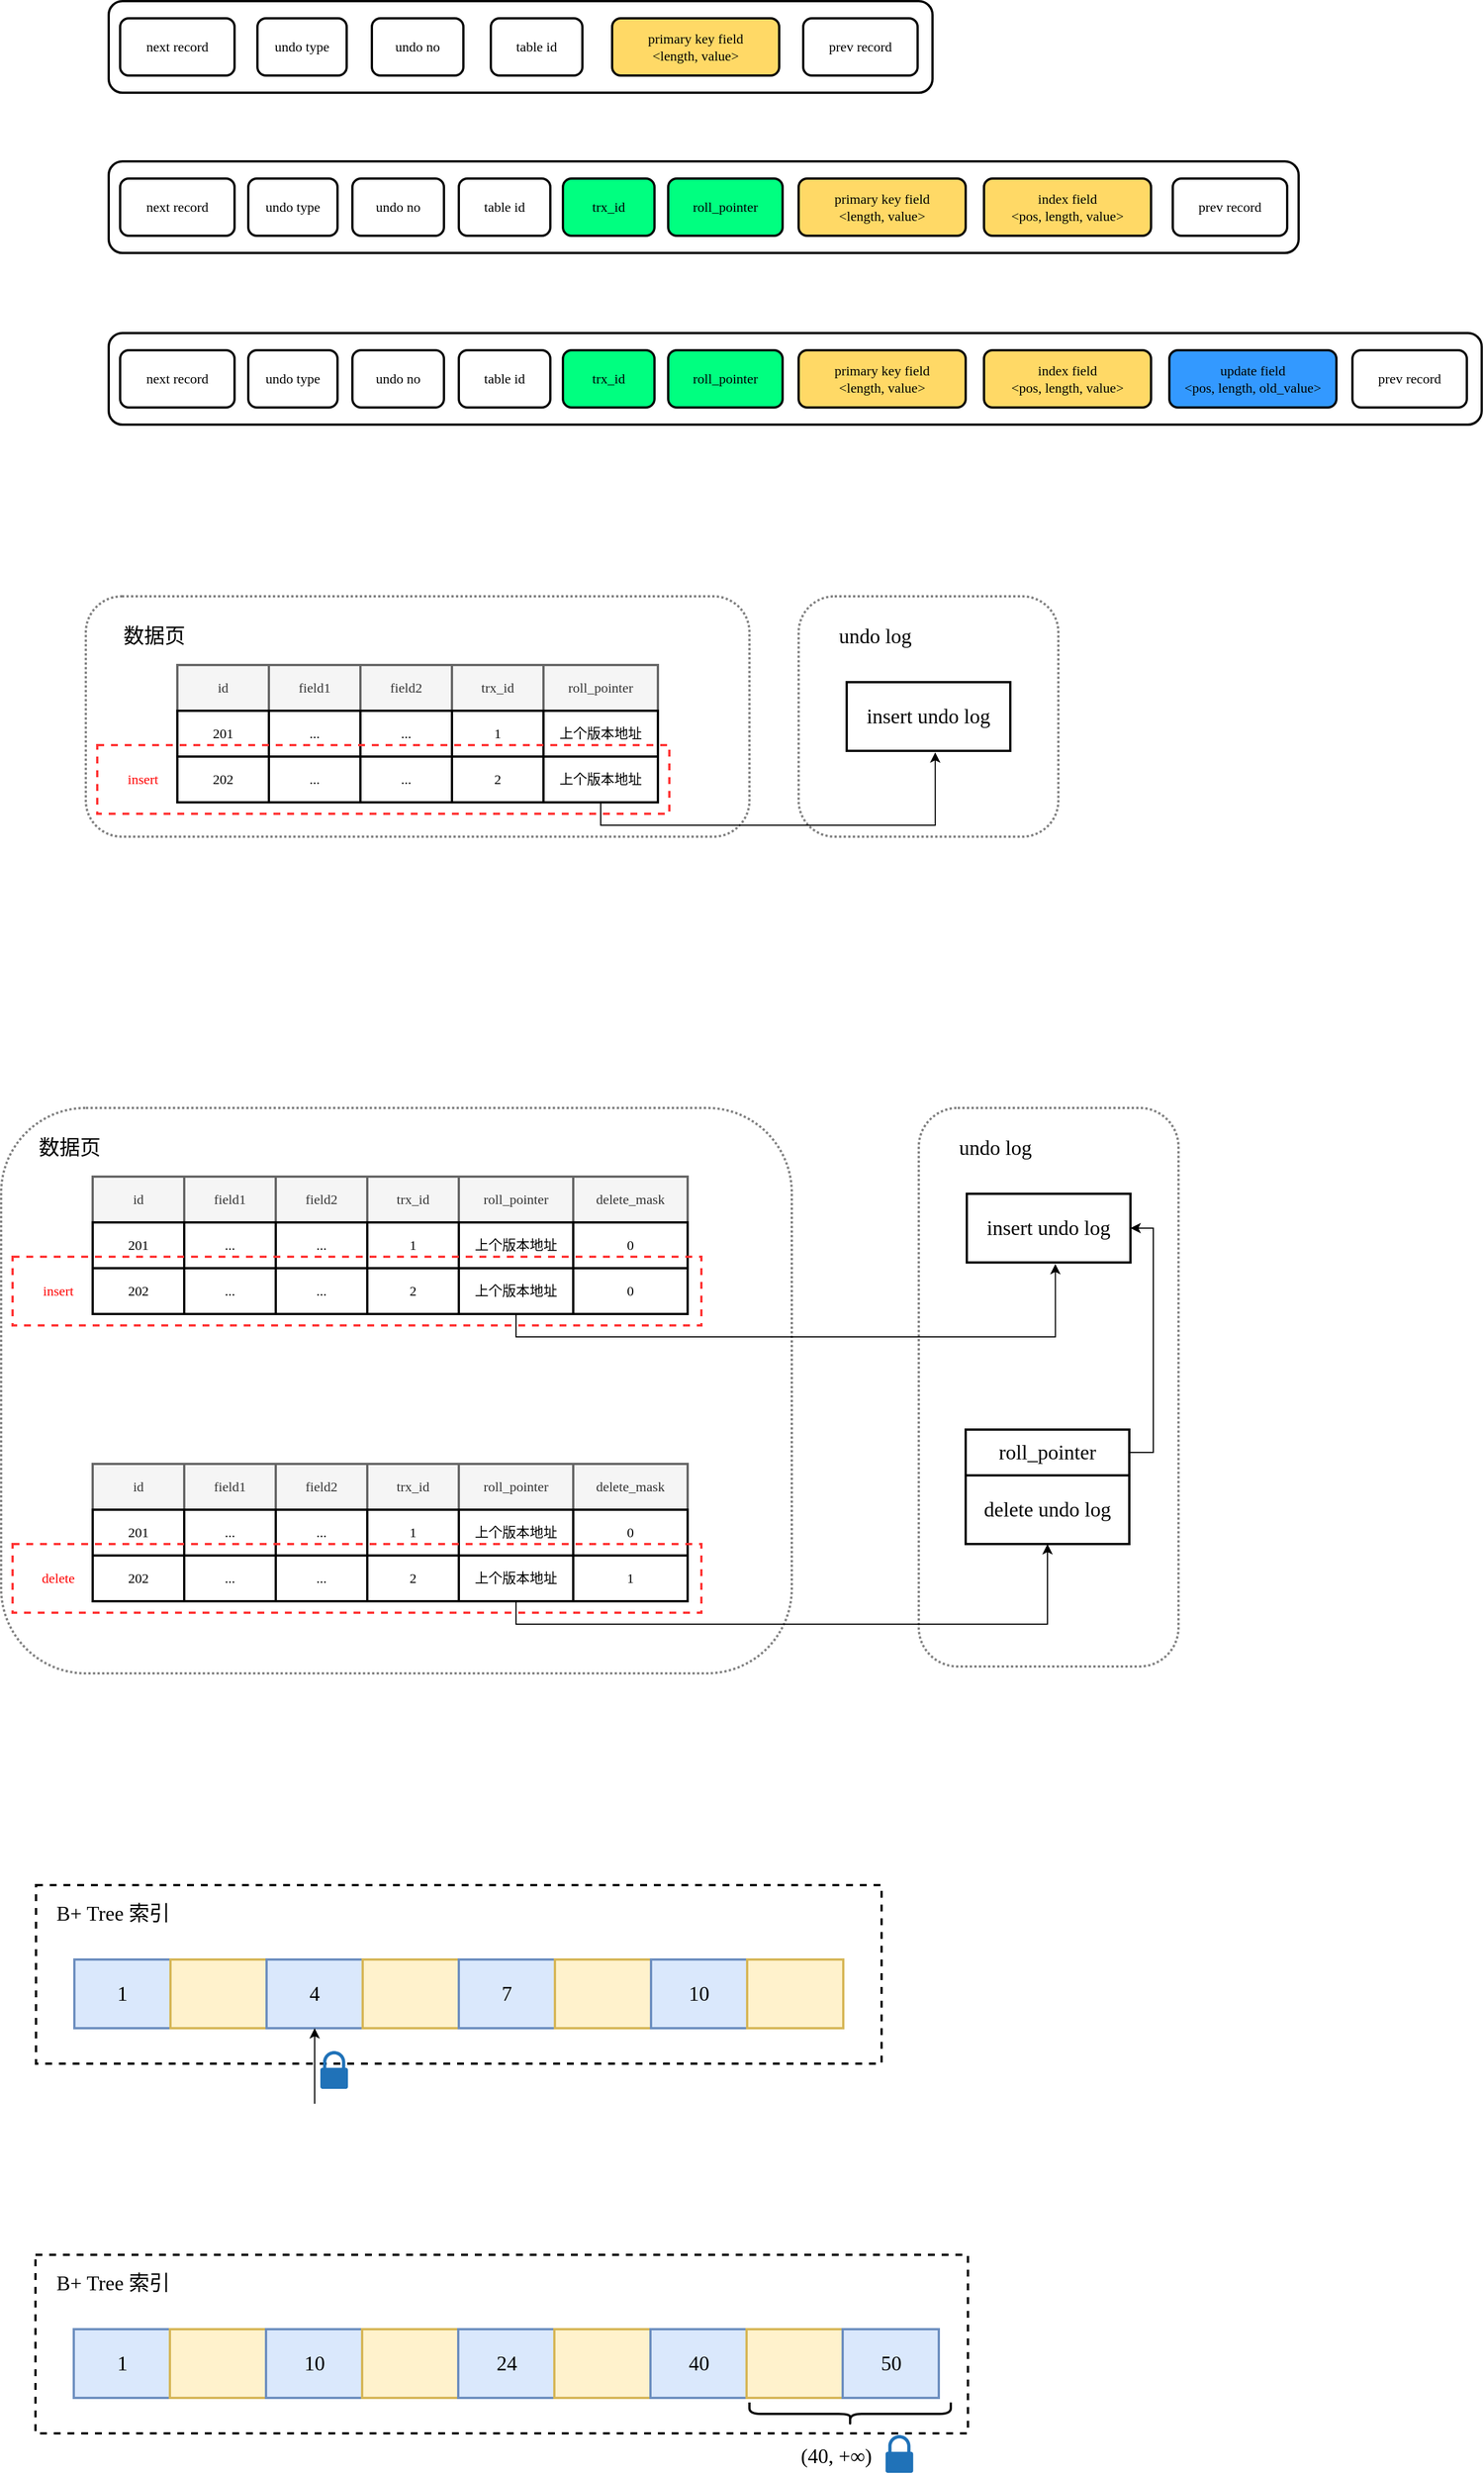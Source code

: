 <mxfile version="19.0.3" type="device"><diagram id="chcELP0rbx8NB6e9Hef-" name="第 1 页"><mxGraphModel dx="2020" dy="858" grid="0" gridSize="10" guides="1" tooltips="1" connect="1" arrows="1" fold="1" page="1" pageScale="1" pageWidth="827" pageHeight="1169" math="0" shadow="0"><root><mxCell id="0"/><mxCell id="1" parent="0"/><mxCell id="P3RtnVgOesvx5BsbfvP2-102" value="" style="rounded=1;whiteSpace=wrap;html=1;fontFamily=Comic Sans MS;strokeWidth=2;fillColor=none;dashed=1;dashPattern=1 1;strokeColor=#808080;" vertex="1" parent="1"><mxGeometry x="-64" y="1317" width="691" height="494" as="geometry"/></mxCell><mxCell id="P3RtnVgOesvx5BsbfvP2-29" value="" style="rounded=1;whiteSpace=wrap;html=1;strokeWidth=2;" vertex="1" parent="1"><mxGeometry x="30" y="640" width="1200" height="80" as="geometry"/></mxCell><mxCell id="P3RtnVgOesvx5BsbfvP2-30" value="next record" style="rounded=1;whiteSpace=wrap;html=1;strokeWidth=2;fontFamily=Comic Sans MS;" vertex="1" parent="1"><mxGeometry x="40" y="655" width="100" height="50" as="geometry"/></mxCell><mxCell id="P3RtnVgOesvx5BsbfvP2-31" value="undo type" style="rounded=1;whiteSpace=wrap;html=1;strokeWidth=2;fontFamily=Comic Sans MS;" vertex="1" parent="1"><mxGeometry x="152" y="655" width="78" height="50" as="geometry"/></mxCell><mxCell id="P3RtnVgOesvx5BsbfvP2-32" value="undo no" style="rounded=1;whiteSpace=wrap;html=1;strokeWidth=2;fontFamily=Comic Sans MS;" vertex="1" parent="1"><mxGeometry x="243" y="655" width="80" height="50" as="geometry"/></mxCell><mxCell id="P3RtnVgOesvx5BsbfvP2-33" value="table id" style="rounded=1;whiteSpace=wrap;html=1;strokeWidth=2;fontFamily=Comic Sans MS;" vertex="1" parent="1"><mxGeometry x="336" y="655" width="80" height="50" as="geometry"/></mxCell><mxCell id="P3RtnVgOesvx5BsbfvP2-34" value="primary key field &lt;br&gt;&amp;lt;length, value&amp;gt;" style="rounded=1;whiteSpace=wrap;html=1;strokeWidth=2;fontFamily=Comic Sans MS;fillColor=#FFD966;" vertex="1" parent="1"><mxGeometry x="633" y="655" width="146" height="50" as="geometry"/></mxCell><mxCell id="P3RtnVgOesvx5BsbfvP2-35" value="prev record" style="rounded=1;whiteSpace=wrap;html=1;strokeWidth=2;fontFamily=Comic Sans MS;" vertex="1" parent="1"><mxGeometry x="1117" y="655" width="100" height="50" as="geometry"/></mxCell><mxCell id="P3RtnVgOesvx5BsbfvP2-36" value="trx_id" style="rounded=1;whiteSpace=wrap;html=1;strokeWidth=2;fontFamily=Comic Sans MS;fillColor=#00FF80;" vertex="1" parent="1"><mxGeometry x="427" y="655" width="80" height="50" as="geometry"/></mxCell><mxCell id="P3RtnVgOesvx5BsbfvP2-37" value="roll_pointer" style="rounded=1;whiteSpace=wrap;html=1;strokeWidth=2;fontFamily=Comic Sans MS;fillColor=#00FF80;" vertex="1" parent="1"><mxGeometry x="519" y="655" width="100" height="50" as="geometry"/></mxCell><mxCell id="P3RtnVgOesvx5BsbfvP2-38" value="index field &lt;br&gt;&amp;lt;pos, length, value&amp;gt;" style="rounded=1;whiteSpace=wrap;html=1;strokeWidth=2;fontFamily=Comic Sans MS;fillColor=#FFD966;" vertex="1" parent="1"><mxGeometry x="795" y="655" width="146" height="50" as="geometry"/></mxCell><mxCell id="P3RtnVgOesvx5BsbfvP2-39" value="" style="group" vertex="1" connectable="0" parent="1"><mxGeometry x="30" y="350" width="720" height="80" as="geometry"/></mxCell><mxCell id="P3RtnVgOesvx5BsbfvP2-1" value="" style="rounded=1;whiteSpace=wrap;html=1;strokeWidth=2;" vertex="1" parent="P3RtnVgOesvx5BsbfvP2-39"><mxGeometry width="720" height="80" as="geometry"/></mxCell><mxCell id="P3RtnVgOesvx5BsbfvP2-2" value="next record" style="rounded=1;whiteSpace=wrap;html=1;strokeWidth=2;fontFamily=Comic Sans MS;" vertex="1" parent="P3RtnVgOesvx5BsbfvP2-39"><mxGeometry x="10" y="15" width="100" height="50" as="geometry"/></mxCell><mxCell id="P3RtnVgOesvx5BsbfvP2-3" value="undo type" style="rounded=1;whiteSpace=wrap;html=1;strokeWidth=2;fontFamily=Comic Sans MS;" vertex="1" parent="P3RtnVgOesvx5BsbfvP2-39"><mxGeometry x="130" y="15" width="78" height="50" as="geometry"/></mxCell><mxCell id="P3RtnVgOesvx5BsbfvP2-4" value="undo no" style="rounded=1;whiteSpace=wrap;html=1;strokeWidth=2;fontFamily=Comic Sans MS;" vertex="1" parent="P3RtnVgOesvx5BsbfvP2-39"><mxGeometry x="230" y="15" width="80" height="50" as="geometry"/></mxCell><mxCell id="P3RtnVgOesvx5BsbfvP2-5" value="table id" style="rounded=1;whiteSpace=wrap;html=1;strokeWidth=2;fontFamily=Comic Sans MS;" vertex="1" parent="P3RtnVgOesvx5BsbfvP2-39"><mxGeometry x="334" y="15" width="80" height="50" as="geometry"/></mxCell><mxCell id="P3RtnVgOesvx5BsbfvP2-6" value="primary key field &lt;br&gt;&amp;lt;length, value&amp;gt;" style="rounded=1;whiteSpace=wrap;html=1;strokeWidth=2;fontFamily=Comic Sans MS;fillColor=#FFD966;" vertex="1" parent="P3RtnVgOesvx5BsbfvP2-39"><mxGeometry x="440" y="15" width="146" height="50" as="geometry"/></mxCell><mxCell id="P3RtnVgOesvx5BsbfvP2-8" value="prev record" style="rounded=1;whiteSpace=wrap;html=1;strokeWidth=2;fontFamily=Comic Sans MS;" vertex="1" parent="P3RtnVgOesvx5BsbfvP2-39"><mxGeometry x="607" y="15" width="100" height="50" as="geometry"/></mxCell><mxCell id="P3RtnVgOesvx5BsbfvP2-40" value="" style="group" vertex="1" connectable="0" parent="1"><mxGeometry x="30" y="490" width="1040" height="80" as="geometry"/></mxCell><mxCell id="P3RtnVgOesvx5BsbfvP2-19" value="" style="rounded=1;whiteSpace=wrap;html=1;strokeWidth=2;" vertex="1" parent="P3RtnVgOesvx5BsbfvP2-40"><mxGeometry width="1040" height="80" as="geometry"/></mxCell><mxCell id="P3RtnVgOesvx5BsbfvP2-20" value="next record" style="rounded=1;whiteSpace=wrap;html=1;strokeWidth=2;fontFamily=Comic Sans MS;" vertex="1" parent="P3RtnVgOesvx5BsbfvP2-40"><mxGeometry x="10" y="15" width="100" height="50" as="geometry"/></mxCell><mxCell id="P3RtnVgOesvx5BsbfvP2-21" value="undo type" style="rounded=1;whiteSpace=wrap;html=1;strokeWidth=2;fontFamily=Comic Sans MS;" vertex="1" parent="P3RtnVgOesvx5BsbfvP2-40"><mxGeometry x="122" y="15" width="78" height="50" as="geometry"/></mxCell><mxCell id="P3RtnVgOesvx5BsbfvP2-22" value="undo no" style="rounded=1;whiteSpace=wrap;html=1;strokeWidth=2;fontFamily=Comic Sans MS;" vertex="1" parent="P3RtnVgOesvx5BsbfvP2-40"><mxGeometry x="213" y="15" width="80" height="50" as="geometry"/></mxCell><mxCell id="P3RtnVgOesvx5BsbfvP2-23" value="table id" style="rounded=1;whiteSpace=wrap;html=1;strokeWidth=2;fontFamily=Comic Sans MS;" vertex="1" parent="P3RtnVgOesvx5BsbfvP2-40"><mxGeometry x="306" y="15" width="80" height="50" as="geometry"/></mxCell><mxCell id="P3RtnVgOesvx5BsbfvP2-24" value="primary key field &lt;br&gt;&amp;lt;length, value&amp;gt;" style="rounded=1;whiteSpace=wrap;html=1;strokeWidth=2;fontFamily=Comic Sans MS;fillColor=#FFD966;" vertex="1" parent="P3RtnVgOesvx5BsbfvP2-40"><mxGeometry x="603" y="15" width="146" height="50" as="geometry"/></mxCell><mxCell id="P3RtnVgOesvx5BsbfvP2-25" value="prev record" style="rounded=1;whiteSpace=wrap;html=1;strokeWidth=2;fontFamily=Comic Sans MS;" vertex="1" parent="P3RtnVgOesvx5BsbfvP2-40"><mxGeometry x="930" y="15" width="100" height="50" as="geometry"/></mxCell><mxCell id="P3RtnVgOesvx5BsbfvP2-26" value="trx_id" style="rounded=1;whiteSpace=wrap;html=1;strokeWidth=2;fontFamily=Comic Sans MS;fillColor=#00FF80;" vertex="1" parent="P3RtnVgOesvx5BsbfvP2-40"><mxGeometry x="397" y="15" width="80" height="50" as="geometry"/></mxCell><mxCell id="P3RtnVgOesvx5BsbfvP2-27" value="roll_pointer" style="rounded=1;whiteSpace=wrap;html=1;strokeWidth=2;fontFamily=Comic Sans MS;fillColor=#00FF80;" vertex="1" parent="P3RtnVgOesvx5BsbfvP2-40"><mxGeometry x="489" y="15" width="100" height="50" as="geometry"/></mxCell><mxCell id="P3RtnVgOesvx5BsbfvP2-28" value="index field &lt;br&gt;&amp;lt;pos, length, value&amp;gt;" style="rounded=1;whiteSpace=wrap;html=1;strokeWidth=2;fontFamily=Comic Sans MS;fillColor=#FFD966;" vertex="1" parent="P3RtnVgOesvx5BsbfvP2-40"><mxGeometry x="765" y="15" width="146" height="50" as="geometry"/></mxCell><mxCell id="P3RtnVgOesvx5BsbfvP2-41" value="update field &lt;br&gt;&amp;lt;pos, length, old_value&amp;gt;" style="rounded=1;whiteSpace=wrap;html=1;strokeWidth=2;fontFamily=Comic Sans MS;fillColor=#3399FF;" vertex="1" parent="1"><mxGeometry x="957" y="655" width="146" height="50" as="geometry"/></mxCell><mxCell id="P3RtnVgOesvx5BsbfvP2-100" value="" style="group" vertex="1" connectable="0" parent="1"><mxGeometry x="10" y="870" width="850" height="210" as="geometry"/></mxCell><mxCell id="P3RtnVgOesvx5BsbfvP2-42" value="" style="rounded=1;whiteSpace=wrap;html=1;fontFamily=Comic Sans MS;strokeWidth=2;fillColor=none;dashed=1;dashPattern=1 1;strokeColor=#808080;" vertex="1" parent="P3RtnVgOesvx5BsbfvP2-100"><mxGeometry width="580" height="210" as="geometry"/></mxCell><mxCell id="P3RtnVgOesvx5BsbfvP2-83" value="202" style="rounded=0;whiteSpace=wrap;html=1;fontFamily=Comic Sans MS;strokeWidth=2;" vertex="1" parent="P3RtnVgOesvx5BsbfvP2-100"><mxGeometry x="80" y="140" width="80" height="40" as="geometry"/></mxCell><mxCell id="P3RtnVgOesvx5BsbfvP2-84" value="..." style="rounded=0;whiteSpace=wrap;html=1;fontFamily=Comic Sans MS;strokeWidth=2;" vertex="1" parent="P3RtnVgOesvx5BsbfvP2-100"><mxGeometry x="160" y="140" width="80" height="40" as="geometry"/></mxCell><mxCell id="P3RtnVgOesvx5BsbfvP2-86" value="2" style="rounded=0;whiteSpace=wrap;html=1;fontFamily=Comic Sans MS;strokeWidth=2;" vertex="1" parent="P3RtnVgOesvx5BsbfvP2-100"><mxGeometry x="320" y="140" width="80" height="40" as="geometry"/></mxCell><mxCell id="P3RtnVgOesvx5BsbfvP2-87" value="上个版本地址" style="rounded=0;whiteSpace=wrap;html=1;fontFamily=Comic Sans MS;strokeWidth=2;" vertex="1" parent="P3RtnVgOesvx5BsbfvP2-100"><mxGeometry x="400" y="140" width="100" height="40" as="geometry"/></mxCell><mxCell id="P3RtnVgOesvx5BsbfvP2-89" value="&lt;font color=&quot;#ff0000&quot;&gt;insert&lt;/font&gt;" style="text;html=1;strokeColor=none;fillColor=none;align=center;verticalAlign=middle;whiteSpace=wrap;rounded=0;dashed=1;fontFamily=Comic Sans MS;" vertex="1" parent="P3RtnVgOesvx5BsbfvP2-100"><mxGeometry x="20" y="145" width="60" height="30" as="geometry"/></mxCell><mxCell id="P3RtnVgOesvx5BsbfvP2-92" value="&lt;font style=&quot;font-size: 18px;&quot; color=&quot;#000000&quot;&gt;数据页&lt;/font&gt;" style="text;html=1;strokeColor=none;fillColor=none;align=center;verticalAlign=middle;whiteSpace=wrap;rounded=0;dashed=1;fontFamily=Comic Sans MS;fontColor=#FF0000;" vertex="1" parent="P3RtnVgOesvx5BsbfvP2-100"><mxGeometry x="30" y="20" width="60" height="30" as="geometry"/></mxCell><mxCell id="P3RtnVgOesvx5BsbfvP2-93" value="" style="rounded=1;whiteSpace=wrap;html=1;fontFamily=Comic Sans MS;strokeWidth=2;fillColor=none;dashed=1;dashPattern=1 1;strokeColor=#808080;" vertex="1" parent="P3RtnVgOesvx5BsbfvP2-100"><mxGeometry x="623" width="227" height="210" as="geometry"/></mxCell><mxCell id="P3RtnVgOesvx5BsbfvP2-94" value="insert undo log" style="rounded=0;whiteSpace=wrap;html=1;fontFamily=Comic Sans MS;fontSize=18;fontColor=#000000;strokeColor=#000000;strokeWidth=2;fillColor=none;" vertex="1" parent="P3RtnVgOesvx5BsbfvP2-100"><mxGeometry x="665" y="75" width="143" height="60" as="geometry"/></mxCell><mxCell id="P3RtnVgOesvx5BsbfvP2-96" style="edgeStyle=orthogonalEdgeStyle;rounded=0;orthogonalLoop=1;jettySize=auto;html=1;exitX=0.5;exitY=1;exitDx=0;exitDy=0;entryX=0.541;entryY=1.022;entryDx=0;entryDy=0;entryPerimeter=0;fontFamily=Comic Sans MS;fontSize=18;fontColor=#000000;" edge="1" parent="P3RtnVgOesvx5BsbfvP2-100" source="P3RtnVgOesvx5BsbfvP2-87" target="P3RtnVgOesvx5BsbfvP2-94"><mxGeometry relative="1" as="geometry"/></mxCell><mxCell id="P3RtnVgOesvx5BsbfvP2-95" value="&lt;font color=&quot;#000000&quot;&gt;&lt;span style=&quot;font-size: 18px;&quot;&gt;undo log&lt;/span&gt;&lt;/font&gt;" style="text;html=1;strokeColor=none;fillColor=none;align=center;verticalAlign=middle;whiteSpace=wrap;rounded=0;dashed=1;fontFamily=Comic Sans MS;fontColor=#FF0000;" vertex="1" parent="P3RtnVgOesvx5BsbfvP2-100"><mxGeometry x="650" y="20" width="80" height="30" as="geometry"/></mxCell><mxCell id="P3RtnVgOesvx5BsbfvP2-43" value="id" style="rounded=0;whiteSpace=wrap;html=1;fontFamily=Comic Sans MS;strokeWidth=2;fillColor=#f5f5f5;fontColor=#333333;strokeColor=#666666;" vertex="1" parent="P3RtnVgOesvx5BsbfvP2-100"><mxGeometry x="80" y="60" width="80" height="40" as="geometry"/></mxCell><mxCell id="P3RtnVgOesvx5BsbfvP2-70" value="field1" style="rounded=0;whiteSpace=wrap;html=1;fontFamily=Comic Sans MS;strokeWidth=2;fillColor=#f5f5f5;fontColor=#333333;strokeColor=#666666;" vertex="1" parent="P3RtnVgOesvx5BsbfvP2-100"><mxGeometry x="160" y="60" width="80" height="40" as="geometry"/></mxCell><mxCell id="P3RtnVgOesvx5BsbfvP2-72" value="trx_id" style="rounded=0;whiteSpace=wrap;html=1;fontFamily=Comic Sans MS;strokeWidth=2;fillColor=#f5f5f5;fontColor=#333333;strokeColor=#666666;" vertex="1" parent="P3RtnVgOesvx5BsbfvP2-100"><mxGeometry x="320" y="60" width="80" height="40" as="geometry"/></mxCell><mxCell id="P3RtnVgOesvx5BsbfvP2-73" value="roll_pointer" style="rounded=0;whiteSpace=wrap;html=1;fontFamily=Comic Sans MS;strokeWidth=2;fillColor=#f5f5f5;fontColor=#333333;strokeColor=#666666;" vertex="1" parent="P3RtnVgOesvx5BsbfvP2-100"><mxGeometry x="400" y="60" width="100" height="40" as="geometry"/></mxCell><mxCell id="P3RtnVgOesvx5BsbfvP2-76" value="201" style="rounded=0;whiteSpace=wrap;html=1;fontFamily=Comic Sans MS;strokeWidth=2;" vertex="1" parent="P3RtnVgOesvx5BsbfvP2-100"><mxGeometry x="80" y="100" width="80" height="40" as="geometry"/></mxCell><mxCell id="P3RtnVgOesvx5BsbfvP2-77" value="..." style="rounded=0;whiteSpace=wrap;html=1;fontFamily=Comic Sans MS;strokeWidth=2;" vertex="1" parent="P3RtnVgOesvx5BsbfvP2-100"><mxGeometry x="160" y="100" width="80" height="40" as="geometry"/></mxCell><mxCell id="P3RtnVgOesvx5BsbfvP2-79" value="1" style="rounded=0;whiteSpace=wrap;html=1;fontFamily=Comic Sans MS;strokeWidth=2;" vertex="1" parent="P3RtnVgOesvx5BsbfvP2-100"><mxGeometry x="320" y="100" width="80" height="40" as="geometry"/></mxCell><mxCell id="P3RtnVgOesvx5BsbfvP2-80" value="上个版本地址" style="rounded=0;whiteSpace=wrap;html=1;fontFamily=Comic Sans MS;strokeWidth=2;" vertex="1" parent="P3RtnVgOesvx5BsbfvP2-100"><mxGeometry x="400" y="100" width="100" height="40" as="geometry"/></mxCell><mxCell id="P3RtnVgOesvx5BsbfvP2-97" value="..." style="rounded=0;whiteSpace=wrap;html=1;fontFamily=Comic Sans MS;strokeWidth=2;" vertex="1" parent="P3RtnVgOesvx5BsbfvP2-100"><mxGeometry x="240" y="140" width="80" height="40" as="geometry"/></mxCell><mxCell id="P3RtnVgOesvx5BsbfvP2-98" value="field2" style="rounded=0;whiteSpace=wrap;html=1;fontFamily=Comic Sans MS;strokeWidth=2;fillColor=#f5f5f5;fontColor=#333333;strokeColor=#666666;" vertex="1" parent="P3RtnVgOesvx5BsbfvP2-100"><mxGeometry x="240" y="60" width="80" height="40" as="geometry"/></mxCell><mxCell id="P3RtnVgOesvx5BsbfvP2-99" value="..." style="rounded=0;whiteSpace=wrap;html=1;fontFamily=Comic Sans MS;strokeWidth=2;" vertex="1" parent="P3RtnVgOesvx5BsbfvP2-100"><mxGeometry x="240" y="100" width="80" height="40" as="geometry"/></mxCell><mxCell id="P3RtnVgOesvx5BsbfvP2-88" value="" style="rounded=0;whiteSpace=wrap;html=1;fontFamily=Comic Sans MS;strokeWidth=2;fillColor=none;dashed=1;strokeColor=#FF3333;" vertex="1" parent="P3RtnVgOesvx5BsbfvP2-100"><mxGeometry x="10" y="130" width="500" height="60" as="geometry"/></mxCell><mxCell id="P3RtnVgOesvx5BsbfvP2-103" value="202" style="rounded=0;whiteSpace=wrap;html=1;fontFamily=Comic Sans MS;strokeWidth=2;" vertex="1" parent="1"><mxGeometry x="16" y="1457" width="80" height="40" as="geometry"/></mxCell><mxCell id="P3RtnVgOesvx5BsbfvP2-105" value="..." style="rounded=0;whiteSpace=wrap;html=1;fontFamily=Comic Sans MS;strokeWidth=2;" vertex="1" parent="1"><mxGeometry x="96" y="1457" width="80" height="40" as="geometry"/></mxCell><mxCell id="P3RtnVgOesvx5BsbfvP2-106" value="2" style="rounded=0;whiteSpace=wrap;html=1;fontFamily=Comic Sans MS;strokeWidth=2;" vertex="1" parent="1"><mxGeometry x="256" y="1457" width="80" height="40" as="geometry"/></mxCell><mxCell id="P3RtnVgOesvx5BsbfvP2-107" value="上个版本地址" style="rounded=0;whiteSpace=wrap;html=1;fontFamily=Comic Sans MS;strokeWidth=2;" vertex="1" parent="1"><mxGeometry x="336" y="1457" width="100" height="40" as="geometry"/></mxCell><mxCell id="P3RtnVgOesvx5BsbfvP2-108" value="&lt;font color=&quot;#ff0000&quot;&gt;insert&lt;/font&gt;" style="text;html=1;strokeColor=none;fillColor=none;align=center;verticalAlign=middle;whiteSpace=wrap;rounded=0;dashed=1;fontFamily=Comic Sans MS;" vertex="1" parent="1"><mxGeometry x="-44" y="1462" width="60" height="30" as="geometry"/></mxCell><mxCell id="P3RtnVgOesvx5BsbfvP2-109" value="&lt;font style=&quot;font-size: 18px;&quot; color=&quot;#000000&quot;&gt;数据页&lt;/font&gt;" style="text;html=1;strokeColor=none;fillColor=none;align=center;verticalAlign=middle;whiteSpace=wrap;rounded=0;dashed=1;fontFamily=Comic Sans MS;fontColor=#FF0000;" vertex="1" parent="1"><mxGeometry x="-34" y="1337" width="60" height="30" as="geometry"/></mxCell><mxCell id="P3RtnVgOesvx5BsbfvP2-110" value="" style="rounded=1;whiteSpace=wrap;html=1;fontFamily=Comic Sans MS;strokeWidth=2;fillColor=none;dashed=1;dashPattern=1 1;strokeColor=#808080;" vertex="1" parent="1"><mxGeometry x="738" y="1317" width="227" height="488" as="geometry"/></mxCell><mxCell id="P3RtnVgOesvx5BsbfvP2-111" value="insert undo log" style="rounded=0;whiteSpace=wrap;html=1;fontFamily=Comic Sans MS;fontSize=18;fontColor=#000000;strokeColor=#000000;strokeWidth=2;fillColor=none;" vertex="1" parent="1"><mxGeometry x="780" y="1392" width="143" height="60" as="geometry"/></mxCell><mxCell id="P3RtnVgOesvx5BsbfvP2-112" style="edgeStyle=orthogonalEdgeStyle;rounded=0;orthogonalLoop=1;jettySize=auto;html=1;exitX=0.5;exitY=1;exitDx=0;exitDy=0;entryX=0.541;entryY=1.022;entryDx=0;entryDy=0;entryPerimeter=0;fontFamily=Comic Sans MS;fontSize=18;fontColor=#000000;" edge="1" parent="1" source="P3RtnVgOesvx5BsbfvP2-107" target="P3RtnVgOesvx5BsbfvP2-111"><mxGeometry relative="1" as="geometry"/></mxCell><mxCell id="P3RtnVgOesvx5BsbfvP2-113" value="&lt;font color=&quot;#000000&quot;&gt;&lt;span style=&quot;font-size: 18px;&quot;&gt;undo log&lt;/span&gt;&lt;/font&gt;" style="text;html=1;strokeColor=none;fillColor=none;align=center;verticalAlign=middle;whiteSpace=wrap;rounded=0;dashed=1;fontFamily=Comic Sans MS;fontColor=#FF0000;" vertex="1" parent="1"><mxGeometry x="765" y="1337" width="80" height="30" as="geometry"/></mxCell><mxCell id="P3RtnVgOesvx5BsbfvP2-114" value="id" style="rounded=0;whiteSpace=wrap;html=1;fontFamily=Comic Sans MS;strokeWidth=2;fillColor=#f5f5f5;fontColor=#333333;strokeColor=#666666;" vertex="1" parent="1"><mxGeometry x="16" y="1377" width="80" height="40" as="geometry"/></mxCell><mxCell id="P3RtnVgOesvx5BsbfvP2-115" value="field1" style="rounded=0;whiteSpace=wrap;html=1;fontFamily=Comic Sans MS;strokeWidth=2;fillColor=#f5f5f5;fontColor=#333333;strokeColor=#666666;" vertex="1" parent="1"><mxGeometry x="96" y="1377" width="80" height="40" as="geometry"/></mxCell><mxCell id="P3RtnVgOesvx5BsbfvP2-116" value="trx_id" style="rounded=0;whiteSpace=wrap;html=1;fontFamily=Comic Sans MS;strokeWidth=2;fillColor=#f5f5f5;fontColor=#333333;strokeColor=#666666;" vertex="1" parent="1"><mxGeometry x="256" y="1377" width="80" height="40" as="geometry"/></mxCell><mxCell id="P3RtnVgOesvx5BsbfvP2-117" value="roll_pointer" style="rounded=0;whiteSpace=wrap;html=1;fontFamily=Comic Sans MS;strokeWidth=2;fillColor=#f5f5f5;fontColor=#333333;strokeColor=#666666;" vertex="1" parent="1"><mxGeometry x="336" y="1377" width="100" height="40" as="geometry"/></mxCell><mxCell id="P3RtnVgOesvx5BsbfvP2-118" value="201" style="rounded=0;whiteSpace=wrap;html=1;fontFamily=Comic Sans MS;strokeWidth=2;" vertex="1" parent="1"><mxGeometry x="16" y="1417" width="80" height="40" as="geometry"/></mxCell><mxCell id="P3RtnVgOesvx5BsbfvP2-119" value="..." style="rounded=0;whiteSpace=wrap;html=1;fontFamily=Comic Sans MS;strokeWidth=2;" vertex="1" parent="1"><mxGeometry x="96" y="1417" width="80" height="40" as="geometry"/></mxCell><mxCell id="P3RtnVgOesvx5BsbfvP2-120" value="1" style="rounded=0;whiteSpace=wrap;html=1;fontFamily=Comic Sans MS;strokeWidth=2;" vertex="1" parent="1"><mxGeometry x="256" y="1417" width="80" height="40" as="geometry"/></mxCell><mxCell id="P3RtnVgOesvx5BsbfvP2-121" value="上个版本地址" style="rounded=0;whiteSpace=wrap;html=1;fontFamily=Comic Sans MS;strokeWidth=2;" vertex="1" parent="1"><mxGeometry x="336" y="1417" width="100" height="40" as="geometry"/></mxCell><mxCell id="P3RtnVgOesvx5BsbfvP2-122" value="..." style="rounded=0;whiteSpace=wrap;html=1;fontFamily=Comic Sans MS;strokeWidth=2;" vertex="1" parent="1"><mxGeometry x="176" y="1457" width="80" height="40" as="geometry"/></mxCell><mxCell id="P3RtnVgOesvx5BsbfvP2-123" value="field2" style="rounded=0;whiteSpace=wrap;html=1;fontFamily=Comic Sans MS;strokeWidth=2;fillColor=#f5f5f5;fontColor=#333333;strokeColor=#666666;" vertex="1" parent="1"><mxGeometry x="176" y="1377" width="80" height="40" as="geometry"/></mxCell><mxCell id="P3RtnVgOesvx5BsbfvP2-124" value="..." style="rounded=0;whiteSpace=wrap;html=1;fontFamily=Comic Sans MS;strokeWidth=2;" vertex="1" parent="1"><mxGeometry x="176" y="1417" width="80" height="40" as="geometry"/></mxCell><mxCell id="P3RtnVgOesvx5BsbfvP2-125" value="delete_mask" style="rounded=0;whiteSpace=wrap;html=1;fontFamily=Comic Sans MS;strokeWidth=2;fillColor=#f5f5f5;fontColor=#333333;strokeColor=#666666;" vertex="1" parent="1"><mxGeometry x="436" y="1377" width="100" height="40" as="geometry"/></mxCell><mxCell id="P3RtnVgOesvx5BsbfvP2-126" value="0" style="rounded=0;whiteSpace=wrap;html=1;fontFamily=Comic Sans MS;strokeWidth=2;" vertex="1" parent="1"><mxGeometry x="436" y="1417" width="100" height="40" as="geometry"/></mxCell><mxCell id="P3RtnVgOesvx5BsbfvP2-104" value="" style="rounded=0;whiteSpace=wrap;html=1;fontFamily=Comic Sans MS;strokeWidth=2;fillColor=none;dashed=1;strokeColor=#FF3333;" vertex="1" parent="1"><mxGeometry x="-54" y="1447" width="602" height="60" as="geometry"/></mxCell><mxCell id="P3RtnVgOesvx5BsbfvP2-127" value="0" style="rounded=0;whiteSpace=wrap;html=1;fontFamily=Comic Sans MS;strokeWidth=2;" vertex="1" parent="1"><mxGeometry x="436" y="1457" width="100" height="40" as="geometry"/></mxCell><mxCell id="P3RtnVgOesvx5BsbfvP2-128" value="202" style="rounded=0;whiteSpace=wrap;html=1;fontFamily=Comic Sans MS;strokeWidth=2;" vertex="1" parent="1"><mxGeometry x="16" y="1708" width="80" height="40" as="geometry"/></mxCell><mxCell id="P3RtnVgOesvx5BsbfvP2-129" value="..." style="rounded=0;whiteSpace=wrap;html=1;fontFamily=Comic Sans MS;strokeWidth=2;" vertex="1" parent="1"><mxGeometry x="96" y="1708" width="80" height="40" as="geometry"/></mxCell><mxCell id="P3RtnVgOesvx5BsbfvP2-130" value="2" style="rounded=0;whiteSpace=wrap;html=1;fontFamily=Comic Sans MS;strokeWidth=2;" vertex="1" parent="1"><mxGeometry x="256" y="1708" width="80" height="40" as="geometry"/></mxCell><mxCell id="P3RtnVgOesvx5BsbfvP2-153" style="edgeStyle=orthogonalEdgeStyle;rounded=0;orthogonalLoop=1;jettySize=auto;html=1;exitX=0.5;exitY=1;exitDx=0;exitDy=0;entryX=0.5;entryY=1;entryDx=0;entryDy=0;fontFamily=Comic Sans MS;fontSize=18;fontColor=#000000;" edge="1" parent="1" source="P3RtnVgOesvx5BsbfvP2-131" target="P3RtnVgOesvx5BsbfvP2-148"><mxGeometry relative="1" as="geometry"/></mxCell><mxCell id="P3RtnVgOesvx5BsbfvP2-131" value="上个版本地址" style="rounded=0;whiteSpace=wrap;html=1;fontFamily=Comic Sans MS;strokeWidth=2;" vertex="1" parent="1"><mxGeometry x="336" y="1708" width="100" height="40" as="geometry"/></mxCell><mxCell id="P3RtnVgOesvx5BsbfvP2-133" value="id" style="rounded=0;whiteSpace=wrap;html=1;fontFamily=Comic Sans MS;strokeWidth=2;fillColor=#f5f5f5;fontColor=#333333;strokeColor=#666666;" vertex="1" parent="1"><mxGeometry x="16" y="1628" width="80" height="40" as="geometry"/></mxCell><mxCell id="P3RtnVgOesvx5BsbfvP2-134" value="field1" style="rounded=0;whiteSpace=wrap;html=1;fontFamily=Comic Sans MS;strokeWidth=2;fillColor=#f5f5f5;fontColor=#333333;strokeColor=#666666;" vertex="1" parent="1"><mxGeometry x="96" y="1628" width="80" height="40" as="geometry"/></mxCell><mxCell id="P3RtnVgOesvx5BsbfvP2-135" value="trx_id" style="rounded=0;whiteSpace=wrap;html=1;fontFamily=Comic Sans MS;strokeWidth=2;fillColor=#f5f5f5;fontColor=#333333;strokeColor=#666666;" vertex="1" parent="1"><mxGeometry x="256" y="1628" width="80" height="40" as="geometry"/></mxCell><mxCell id="P3RtnVgOesvx5BsbfvP2-136" value="roll_pointer" style="rounded=0;whiteSpace=wrap;html=1;fontFamily=Comic Sans MS;strokeWidth=2;fillColor=#f5f5f5;fontColor=#333333;strokeColor=#666666;" vertex="1" parent="1"><mxGeometry x="336" y="1628" width="100" height="40" as="geometry"/></mxCell><mxCell id="P3RtnVgOesvx5BsbfvP2-137" value="201" style="rounded=0;whiteSpace=wrap;html=1;fontFamily=Comic Sans MS;strokeWidth=2;" vertex="1" parent="1"><mxGeometry x="16" y="1668" width="80" height="40" as="geometry"/></mxCell><mxCell id="P3RtnVgOesvx5BsbfvP2-138" value="..." style="rounded=0;whiteSpace=wrap;html=1;fontFamily=Comic Sans MS;strokeWidth=2;" vertex="1" parent="1"><mxGeometry x="96" y="1668" width="80" height="40" as="geometry"/></mxCell><mxCell id="P3RtnVgOesvx5BsbfvP2-139" value="1" style="rounded=0;whiteSpace=wrap;html=1;fontFamily=Comic Sans MS;strokeWidth=2;" vertex="1" parent="1"><mxGeometry x="256" y="1668" width="80" height="40" as="geometry"/></mxCell><mxCell id="P3RtnVgOesvx5BsbfvP2-140" value="上个版本地址" style="rounded=0;whiteSpace=wrap;html=1;fontFamily=Comic Sans MS;strokeWidth=2;" vertex="1" parent="1"><mxGeometry x="336" y="1668" width="100" height="40" as="geometry"/></mxCell><mxCell id="P3RtnVgOesvx5BsbfvP2-141" value="..." style="rounded=0;whiteSpace=wrap;html=1;fontFamily=Comic Sans MS;strokeWidth=2;" vertex="1" parent="1"><mxGeometry x="176" y="1708" width="80" height="40" as="geometry"/></mxCell><mxCell id="P3RtnVgOesvx5BsbfvP2-142" value="field2" style="rounded=0;whiteSpace=wrap;html=1;fontFamily=Comic Sans MS;strokeWidth=2;fillColor=#f5f5f5;fontColor=#333333;strokeColor=#666666;" vertex="1" parent="1"><mxGeometry x="176" y="1628" width="80" height="40" as="geometry"/></mxCell><mxCell id="P3RtnVgOesvx5BsbfvP2-143" value="..." style="rounded=0;whiteSpace=wrap;html=1;fontFamily=Comic Sans MS;strokeWidth=2;" vertex="1" parent="1"><mxGeometry x="176" y="1668" width="80" height="40" as="geometry"/></mxCell><mxCell id="P3RtnVgOesvx5BsbfvP2-144" value="delete_mask" style="rounded=0;whiteSpace=wrap;html=1;fontFamily=Comic Sans MS;strokeWidth=2;fillColor=#f5f5f5;fontColor=#333333;strokeColor=#666666;" vertex="1" parent="1"><mxGeometry x="436" y="1628" width="100" height="40" as="geometry"/></mxCell><mxCell id="P3RtnVgOesvx5BsbfvP2-145" value="0" style="rounded=0;whiteSpace=wrap;html=1;fontFamily=Comic Sans MS;strokeWidth=2;" vertex="1" parent="1"><mxGeometry x="436" y="1668" width="100" height="40" as="geometry"/></mxCell><mxCell id="P3RtnVgOesvx5BsbfvP2-147" value="1" style="rounded=0;whiteSpace=wrap;html=1;fontFamily=Comic Sans MS;strokeWidth=2;" vertex="1" parent="1"><mxGeometry x="436" y="1708" width="100" height="40" as="geometry"/></mxCell><mxCell id="P3RtnVgOesvx5BsbfvP2-132" value="&lt;font color=&quot;#ff0000&quot;&gt;delete&lt;/font&gt;" style="text;html=1;strokeColor=none;fillColor=none;align=center;verticalAlign=middle;whiteSpace=wrap;rounded=0;dashed=1;fontFamily=Comic Sans MS;" vertex="1" parent="1"><mxGeometry x="-44" y="1713" width="60" height="30" as="geometry"/></mxCell><mxCell id="P3RtnVgOesvx5BsbfvP2-146" value="" style="rounded=0;whiteSpace=wrap;html=1;fontFamily=Comic Sans MS;strokeWidth=2;fillColor=none;dashed=1;strokeColor=#FF3333;" vertex="1" parent="1"><mxGeometry x="-54" y="1698" width="602" height="60" as="geometry"/></mxCell><mxCell id="P3RtnVgOesvx5BsbfvP2-148" value="delete undo log" style="rounded=0;whiteSpace=wrap;html=1;fontFamily=Comic Sans MS;fontSize=18;fontColor=#000000;strokeColor=#000000;strokeWidth=2;fillColor=none;" vertex="1" parent="1"><mxGeometry x="779" y="1638" width="143" height="60" as="geometry"/></mxCell><mxCell id="P3RtnVgOesvx5BsbfvP2-151" style="edgeStyle=orthogonalEdgeStyle;rounded=0;orthogonalLoop=1;jettySize=auto;html=1;exitX=1;exitY=0.5;exitDx=0;exitDy=0;entryX=1;entryY=0.5;entryDx=0;entryDy=0;fontFamily=Comic Sans MS;fontSize=18;fontColor=#000000;" edge="1" parent="1" source="P3RtnVgOesvx5BsbfvP2-150" target="P3RtnVgOesvx5BsbfvP2-111"><mxGeometry relative="1" as="geometry"/></mxCell><mxCell id="P3RtnVgOesvx5BsbfvP2-150" value="roll_pointer" style="rounded=0;whiteSpace=wrap;html=1;fontFamily=Comic Sans MS;fontSize=18;fontColor=#000000;strokeColor=#000000;strokeWidth=2;fillColor=none;" vertex="1" parent="1"><mxGeometry x="779" y="1598" width="143" height="40" as="geometry"/></mxCell><mxCell id="P3RtnVgOesvx5BsbfvP2-168" value="" style="rounded=0;whiteSpace=wrap;html=1;fontFamily=Comic Sans MS;fontSize=18;fontColor=#000000;strokeColor=#000000;strokeWidth=2;fillColor=none;dashed=1;" vertex="1" parent="1"><mxGeometry x="-34" y="2319" width="815" height="156" as="geometry"/></mxCell><mxCell id="P3RtnVgOesvx5BsbfvP2-169" value="" style="group" vertex="1" connectable="0" parent="1"><mxGeometry x="-0.5" y="2384" width="672" height="60" as="geometry"/></mxCell><mxCell id="P3RtnVgOesvx5BsbfvP2-170" value="1" style="rounded=0;whiteSpace=wrap;html=1;fontFamily=Comic Sans MS;fontSize=18;strokeColor=#6c8ebf;strokeWidth=2;fillColor=#dae8fc;" vertex="1" parent="P3RtnVgOesvx5BsbfvP2-169"><mxGeometry width="84" height="60" as="geometry"/></mxCell><mxCell id="P3RtnVgOesvx5BsbfvP2-171" value="" style="rounded=0;whiteSpace=wrap;html=1;fontFamily=Comic Sans MS;fontSize=18;strokeColor=#d6b656;strokeWidth=2;fillColor=#fff2cc;" vertex="1" parent="P3RtnVgOesvx5BsbfvP2-169"><mxGeometry x="84" width="84" height="60" as="geometry"/></mxCell><mxCell id="P3RtnVgOesvx5BsbfvP2-172" value="10" style="rounded=0;whiteSpace=wrap;html=1;fontFamily=Comic Sans MS;fontSize=18;strokeColor=#6c8ebf;strokeWidth=2;fillColor=#dae8fc;" vertex="1" parent="P3RtnVgOesvx5BsbfvP2-169"><mxGeometry x="168" width="84" height="60" as="geometry"/></mxCell><mxCell id="P3RtnVgOesvx5BsbfvP2-173" value="" style="rounded=0;whiteSpace=wrap;html=1;fontFamily=Comic Sans MS;fontSize=18;strokeColor=#d6b656;strokeWidth=2;fillColor=#fff2cc;" vertex="1" parent="P3RtnVgOesvx5BsbfvP2-169"><mxGeometry x="252" width="84" height="60" as="geometry"/></mxCell><mxCell id="P3RtnVgOesvx5BsbfvP2-174" value="24" style="rounded=0;whiteSpace=wrap;html=1;fontFamily=Comic Sans MS;fontSize=18;strokeColor=#6c8ebf;strokeWidth=2;fillColor=#dae8fc;" vertex="1" parent="P3RtnVgOesvx5BsbfvP2-169"><mxGeometry x="336" width="84" height="60" as="geometry"/></mxCell><mxCell id="P3RtnVgOesvx5BsbfvP2-175" value="" style="rounded=0;whiteSpace=wrap;html=1;fontFamily=Comic Sans MS;fontSize=18;strokeColor=#d6b656;strokeWidth=2;fillColor=#fff2cc;" vertex="1" parent="P3RtnVgOesvx5BsbfvP2-169"><mxGeometry x="420" width="84" height="60" as="geometry"/></mxCell><mxCell id="P3RtnVgOesvx5BsbfvP2-176" value="40" style="rounded=0;whiteSpace=wrap;html=1;fontFamily=Comic Sans MS;fontSize=18;strokeColor=#6c8ebf;strokeWidth=2;fillColor=#dae8fc;" vertex="1" parent="P3RtnVgOesvx5BsbfvP2-169"><mxGeometry x="504" width="84" height="60" as="geometry"/></mxCell><mxCell id="P3RtnVgOesvx5BsbfvP2-177" value="" style="rounded=0;whiteSpace=wrap;html=1;fontFamily=Comic Sans MS;fontSize=18;strokeColor=#d6b656;strokeWidth=2;fillColor=#fff2cc;" vertex="1" parent="P3RtnVgOesvx5BsbfvP2-169"><mxGeometry x="588" width="84" height="60" as="geometry"/></mxCell><mxCell id="P3RtnVgOesvx5BsbfvP2-178" value="B+ Tree 索引" style="text;html=1;strokeColor=none;fillColor=none;align=center;verticalAlign=middle;whiteSpace=wrap;rounded=0;fontFamily=Comic Sans MS;fontSize=18;fontColor=#000000;" vertex="1" parent="1"><mxGeometry x="-25.5" y="2329" width="118" height="30" as="geometry"/></mxCell><mxCell id="P3RtnVgOesvx5BsbfvP2-179" value="" style="sketch=0;pointerEvents=1;shadow=0;dashed=0;html=1;strokeColor=none;labelPosition=center;verticalLabelPosition=bottom;verticalAlign=top;outlineConnect=0;align=center;shape=mxgraph.office.security.lock_protected;fillColor=#2072B8;fontFamily=Comic Sans MS;fontSize=18;fontColor=#000000;" vertex="1" parent="1"><mxGeometry x="709" y="2476.5" width="24.12" height="33" as="geometry"/></mxCell><mxCell id="P3RtnVgOesvx5BsbfvP2-181" value="" style="group" vertex="1" connectable="0" parent="1"><mxGeometry x="-33.5" y="1996" width="739" height="191" as="geometry"/></mxCell><mxCell id="P3RtnVgOesvx5BsbfvP2-154" value="" style="rounded=0;whiteSpace=wrap;html=1;fontFamily=Comic Sans MS;fontSize=18;fontColor=#000000;strokeColor=#000000;strokeWidth=2;fillColor=none;dashed=1;" vertex="1" parent="P3RtnVgOesvx5BsbfvP2-181"><mxGeometry width="739" height="156" as="geometry"/></mxCell><mxCell id="P3RtnVgOesvx5BsbfvP2-163" value="" style="group" vertex="1" connectable="0" parent="P3RtnVgOesvx5BsbfvP2-181"><mxGeometry x="33.5" y="65" width="672" height="60" as="geometry"/></mxCell><mxCell id="P3RtnVgOesvx5BsbfvP2-155" value="1" style="rounded=0;whiteSpace=wrap;html=1;fontFamily=Comic Sans MS;fontSize=18;strokeColor=#6c8ebf;strokeWidth=2;fillColor=#dae8fc;" vertex="1" parent="P3RtnVgOesvx5BsbfvP2-163"><mxGeometry width="84" height="60" as="geometry"/></mxCell><mxCell id="P3RtnVgOesvx5BsbfvP2-156" value="" style="rounded=0;whiteSpace=wrap;html=1;fontFamily=Comic Sans MS;fontSize=18;strokeColor=#d6b656;strokeWidth=2;fillColor=#fff2cc;" vertex="1" parent="P3RtnVgOesvx5BsbfvP2-163"><mxGeometry x="84" width="84" height="60" as="geometry"/></mxCell><mxCell id="P3RtnVgOesvx5BsbfvP2-157" value="4" style="rounded=0;whiteSpace=wrap;html=1;fontFamily=Comic Sans MS;fontSize=18;strokeColor=#6c8ebf;strokeWidth=2;fillColor=#dae8fc;" vertex="1" parent="P3RtnVgOesvx5BsbfvP2-163"><mxGeometry x="168" width="84" height="60" as="geometry"/></mxCell><mxCell id="P3RtnVgOesvx5BsbfvP2-158" value="" style="rounded=0;whiteSpace=wrap;html=1;fontFamily=Comic Sans MS;fontSize=18;strokeColor=#d6b656;strokeWidth=2;fillColor=#fff2cc;" vertex="1" parent="P3RtnVgOesvx5BsbfvP2-163"><mxGeometry x="252" width="84" height="60" as="geometry"/></mxCell><mxCell id="P3RtnVgOesvx5BsbfvP2-159" value="7" style="rounded=0;whiteSpace=wrap;html=1;fontFamily=Comic Sans MS;fontSize=18;strokeColor=#6c8ebf;strokeWidth=2;fillColor=#dae8fc;" vertex="1" parent="P3RtnVgOesvx5BsbfvP2-163"><mxGeometry x="336" width="84" height="60" as="geometry"/></mxCell><mxCell id="P3RtnVgOesvx5BsbfvP2-160" value="" style="rounded=0;whiteSpace=wrap;html=1;fontFamily=Comic Sans MS;fontSize=18;strokeColor=#d6b656;strokeWidth=2;fillColor=#fff2cc;" vertex="1" parent="P3RtnVgOesvx5BsbfvP2-163"><mxGeometry x="420" width="84" height="60" as="geometry"/></mxCell><mxCell id="P3RtnVgOesvx5BsbfvP2-161" value="10" style="rounded=0;whiteSpace=wrap;html=1;fontFamily=Comic Sans MS;fontSize=18;strokeColor=#6c8ebf;strokeWidth=2;fillColor=#dae8fc;" vertex="1" parent="P3RtnVgOesvx5BsbfvP2-163"><mxGeometry x="504" width="84" height="60" as="geometry"/></mxCell><mxCell id="P3RtnVgOesvx5BsbfvP2-162" value="" style="rounded=0;whiteSpace=wrap;html=1;fontFamily=Comic Sans MS;fontSize=18;strokeColor=#d6b656;strokeWidth=2;fillColor=#fff2cc;" vertex="1" parent="P3RtnVgOesvx5BsbfvP2-163"><mxGeometry x="588" width="84" height="60" as="geometry"/></mxCell><mxCell id="P3RtnVgOesvx5BsbfvP2-164" value="B+ Tree 索引" style="text;html=1;strokeColor=none;fillColor=none;align=center;verticalAlign=middle;whiteSpace=wrap;rounded=0;fontFamily=Comic Sans MS;fontSize=18;fontColor=#000000;" vertex="1" parent="P3RtnVgOesvx5BsbfvP2-181"><mxGeometry x="8.5" y="10" width="118" height="30" as="geometry"/></mxCell><mxCell id="P3RtnVgOesvx5BsbfvP2-165" value="" style="sketch=0;pointerEvents=1;shadow=0;dashed=0;html=1;strokeColor=none;labelPosition=center;verticalLabelPosition=bottom;verticalAlign=top;outlineConnect=0;align=center;shape=mxgraph.office.security.lock_protected;fillColor=#2072B8;fontFamily=Comic Sans MS;fontSize=18;fontColor=#000000;" vertex="1" parent="P3RtnVgOesvx5BsbfvP2-181"><mxGeometry x="248.5" y="145" width="24.12" height="33" as="geometry"/></mxCell><mxCell id="P3RtnVgOesvx5BsbfvP2-166" value="" style="endArrow=classic;html=1;rounded=0;fontFamily=Comic Sans MS;fontSize=18;fontColor=#000000;entryX=0.5;entryY=1;entryDx=0;entryDy=0;" edge="1" parent="P3RtnVgOesvx5BsbfvP2-181" target="P3RtnVgOesvx5BsbfvP2-157"><mxGeometry width="50" height="50" relative="1" as="geometry"><mxPoint x="243.5" y="191" as="sourcePoint"/><mxPoint x="235.5" y="209" as="targetPoint"/></mxGeometry></mxCell><mxCell id="P3RtnVgOesvx5BsbfvP2-182" value="" style="shape=curlyBracket;whiteSpace=wrap;html=1;rounded=1;flipH=1;fontFamily=Comic Sans MS;fontSize=18;fontColor=#000000;strokeColor=#000000;strokeWidth=2;fillColor=none;rotation=90;" vertex="1" parent="1"><mxGeometry x="668" y="2370" width="20" height="176" as="geometry"/></mxCell><mxCell id="P3RtnVgOesvx5BsbfvP2-183" value="(40, +∞)" style="text;html=1;strokeColor=none;fillColor=none;align=center;verticalAlign=middle;whiteSpace=wrap;rounded=0;fontFamily=Comic Sans MS;fontSize=18;fontColor=#000000;" vertex="1" parent="1"><mxGeometry x="614" y="2479.5" width="104" height="30" as="geometry"/></mxCell><mxCell id="P3RtnVgOesvx5BsbfvP2-184" value="50" style="rounded=0;whiteSpace=wrap;html=1;fontFamily=Comic Sans MS;fontSize=18;strokeColor=#6c8ebf;strokeWidth=2;fillColor=#dae8fc;" vertex="1" parent="1"><mxGeometry x="671.5" y="2384" width="84" height="60" as="geometry"/></mxCell></root></mxGraphModel></diagram></mxfile>
